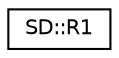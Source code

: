 digraph "Graphical Class Hierarchy"
{
  edge [fontname="Helvetica",fontsize="10",labelfontname="Helvetica",labelfontsize="10"];
  node [fontname="Helvetica",fontsize="10",shape=record];
  rankdir="LR";
  Node1 [label="SD::R1",height=0.2,width=0.4,color="black", fillcolor="white", style="filled",URL="$de/d14/unionSD_1_1R1.html"];
}
